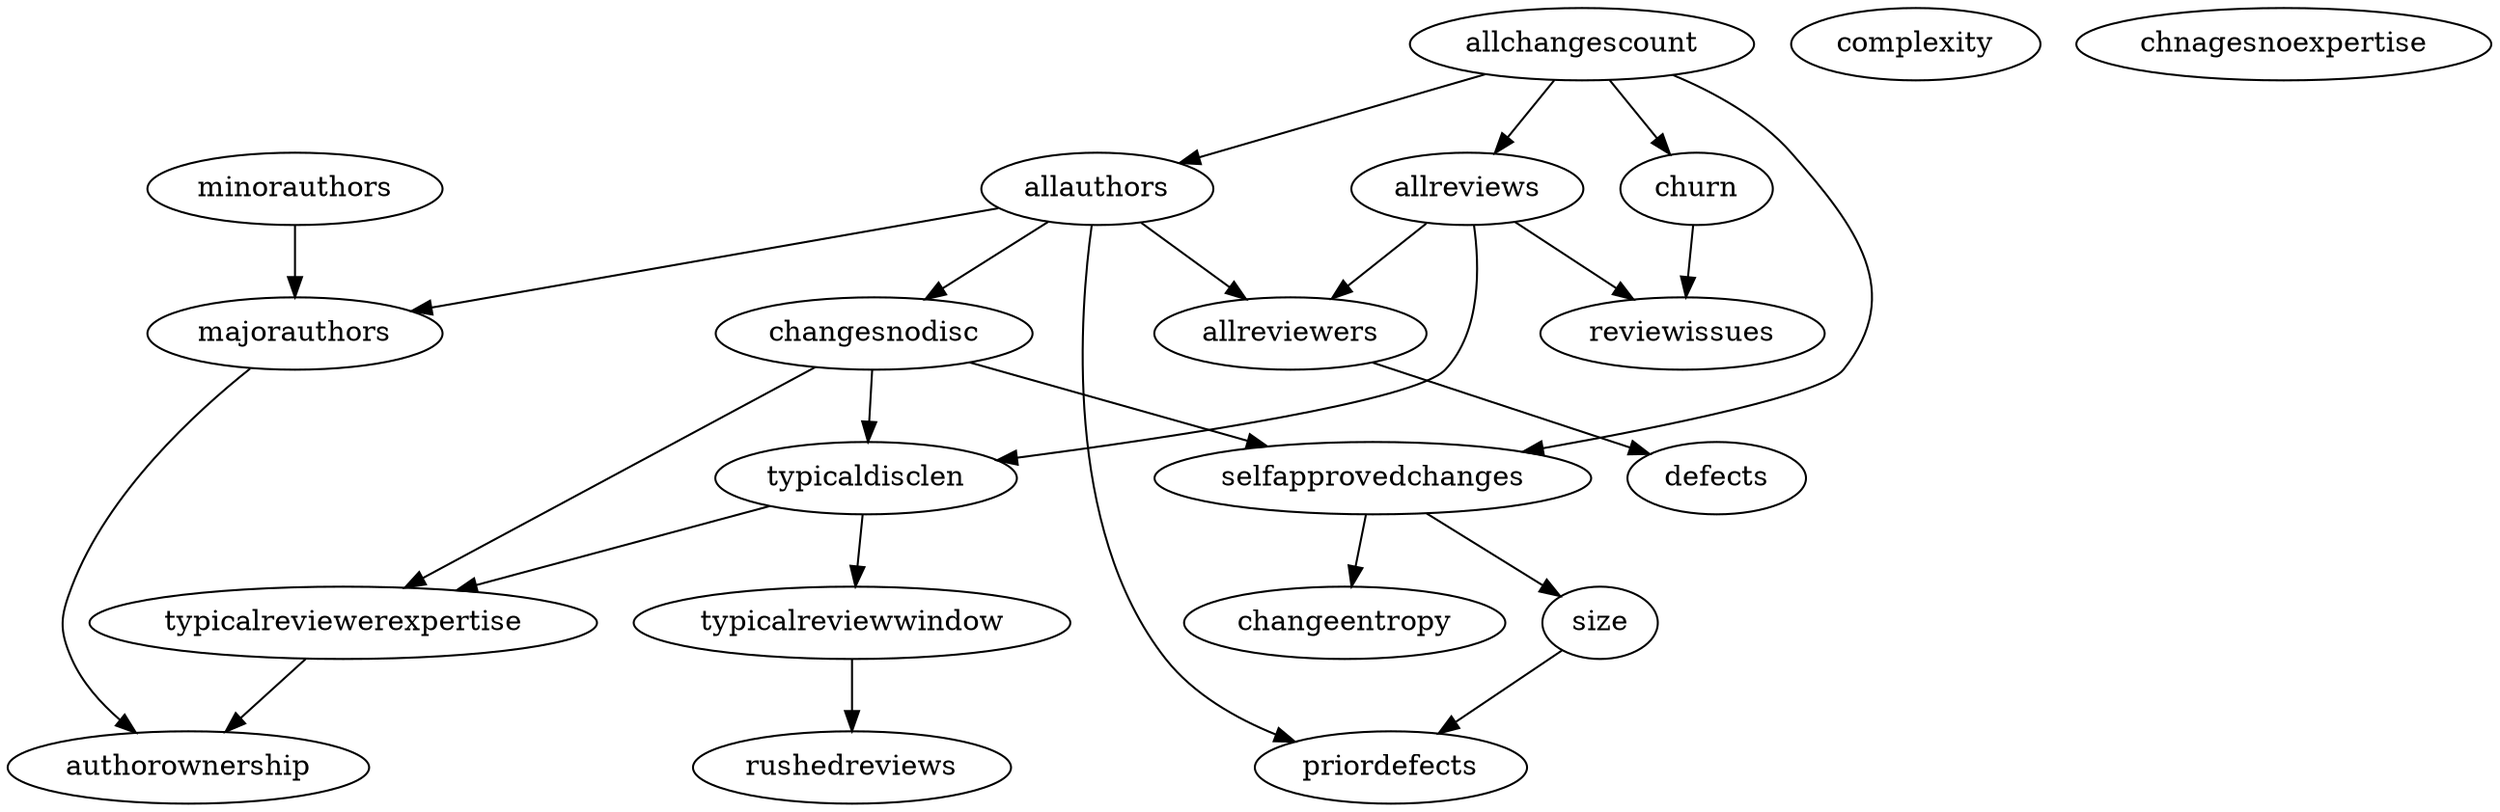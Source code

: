 digraph {
  "size" ;
  "complexity" ;
  "priordefects" ;
  "churn" ;
  "allchangescount" ;
  "changeentropy" ;
  "allauthors" ;
  "minorauthors" ;
  "majorauthors" ;
  "authorownership" ;
  "rushedreviews" ;
  "changesnodisc" ;
  "selfapprovedchanges" ;
  "typicaldisclen" ;
  "typicalreviewwindow" ;
  "reviewissues" ;
  "allreviews" ;
  "allreviewers" ;
  "chnagesnoexpertise" ;
  "typicalreviewerexpertise" ;
  "defects" ;
  edge [dir=forward] "size" -> "priordefects" ;
  edge [dir=forward] "churn" -> "reviewissues" ;
  edge [dir=forward] "allchangescount" -> "churn" ;
  edge [dir=forward] "allchangescount" -> "allauthors" ;
  edge [dir=forward] "allchangescount" -> "selfapprovedchanges" ;
  edge [dir=forward] "allchangescount" -> "allreviews" ;
  edge [dir=forward] "allauthors" -> "priordefects" ;
  edge [dir=forward] "allauthors" -> "majorauthors" ;
  edge [dir=forward] "allauthors" -> "changesnodisc" ;
  edge [dir=forward] "allauthors" -> "allreviewers" ;
  edge [dir=forward] "minorauthors" -> "majorauthors" ;
  edge [dir=forward] "majorauthors" -> "authorownership" ;
  edge [dir=forward] "changesnodisc" -> "selfapprovedchanges" ;
  edge [dir=forward] "changesnodisc" -> "typicaldisclen" ;
  edge [dir=forward] "changesnodisc" -> "typicalreviewerexpertise" ;
  edge [dir=forward] "selfapprovedchanges" -> "size" ;
  edge [dir=forward] "selfapprovedchanges" -> "changeentropy" ;
  edge [dir=forward] "typicaldisclen" -> "typicalreviewwindow" ;
  edge [dir=forward] "typicaldisclen" -> "typicalreviewerexpertise" ;
  edge [dir=forward] "typicalreviewwindow" -> "rushedreviews" ;
  edge [dir=forward] "allreviews" -> "typicaldisclen" ;
  edge [dir=forward] "allreviews" -> "reviewissues" ;
  edge [dir=forward] "allreviews" -> "allreviewers" ;
  edge [dir=forward] "allreviewers" -> "defects" ;
  edge [dir=forward] "typicalreviewerexpertise" -> "authorownership" ;
}
